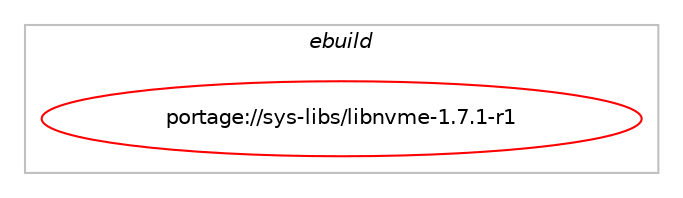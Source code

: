digraph prolog {

# *************
# Graph options
# *************

newrank=true;
concentrate=true;
compound=true;
graph [rankdir=LR,fontname=Helvetica,fontsize=10,ranksep=1.5];#, ranksep=2.5, nodesep=0.2];
edge  [arrowhead=vee];
node  [fontname=Helvetica,fontsize=10];

# **********
# The ebuild
# **********

subgraph cluster_leftcol {
color=gray;
label=<<i>ebuild</i>>;
id [label="portage://sys-libs/libnvme-1.7.1-r1", color=red, width=4, href="../sys-libs/libnvme-1.7.1-r1.svg"];
}

# ****************
# The dependencies
# ****************

subgraph cluster_midcol {
color=gray;
label=<<i>dependencies</i>>;
subgraph cluster_compile {
fillcolor="#eeeeee";
style=filled;
label=<<i>compile</i>>;
# *** BEGIN UNKNOWN DEPENDENCY TYPE (TODO) ***
# id -> equal(use_conditional_group(positive,dbus,portage://sys-libs/libnvme-1.7.1-r1,[package_dependency(portage://sys-libs/libnvme-1.7.1-r1,install,no,sys-apps,dbus,none,[,,],any_same_slot,[])]))
# *** END UNKNOWN DEPENDENCY TYPE (TODO) ***

# *** BEGIN UNKNOWN DEPENDENCY TYPE (TODO) ***
# id -> equal(use_conditional_group(positive,json,portage://sys-libs/libnvme-1.7.1-r1,[package_dependency(portage://sys-libs/libnvme-1.7.1-r1,install,no,dev-libs,json-c,none,[,,],any_same_slot,[])]))
# *** END UNKNOWN DEPENDENCY TYPE (TODO) ***

# *** BEGIN UNKNOWN DEPENDENCY TYPE (TODO) ***
# id -> equal(use_conditional_group(positive,keyutils,portage://sys-libs/libnvme-1.7.1-r1,[package_dependency(portage://sys-libs/libnvme-1.7.1-r1,install,no,sys-apps,keyutils,none,[,,],any_same_slot,[])]))
# *** END UNKNOWN DEPENDENCY TYPE (TODO) ***

# *** BEGIN UNKNOWN DEPENDENCY TYPE (TODO) ***
# id -> equal(use_conditional_group(positive,python,portage://sys-libs/libnvme-1.7.1-r1,[use_conditional_group(positive,python_targets_python3_10,portage://sys-libs/libnvme-1.7.1-r1,[package_dependency(portage://sys-libs/libnvme-1.7.1-r1,install,no,dev-lang,python,none,[,,],[slot(3.10)],[])]),use_conditional_group(positive,python_targets_python3_11,portage://sys-libs/libnvme-1.7.1-r1,[package_dependency(portage://sys-libs/libnvme-1.7.1-r1,install,no,dev-lang,python,none,[,,],[slot(3.11)],[])]),use_conditional_group(positive,python_targets_python3_12,portage://sys-libs/libnvme-1.7.1-r1,[package_dependency(portage://sys-libs/libnvme-1.7.1-r1,install,no,dev-lang,python,none,[,,],[slot(3.12)],[])])]))
# *** END UNKNOWN DEPENDENCY TYPE (TODO) ***

# *** BEGIN UNKNOWN DEPENDENCY TYPE (TODO) ***
# id -> equal(use_conditional_group(positive,ssl,portage://sys-libs/libnvme-1.7.1-r1,[package_dependency(portage://sys-libs/libnvme-1.7.1-r1,install,no,dev-libs,openssl,greaterequal,[1.1,,,1.1],any_same_slot,[])]))
# *** END UNKNOWN DEPENDENCY TYPE (TODO) ***

# *** BEGIN UNKNOWN DEPENDENCY TYPE (TODO) ***
# id -> equal(use_conditional_group(positive,uuid,portage://sys-libs/libnvme-1.7.1-r1,[package_dependency(portage://sys-libs/libnvme-1.7.1-r1,install,no,sys-apps,util-linux,none,[,,],any_same_slot,[])]))
# *** END UNKNOWN DEPENDENCY TYPE (TODO) ***

}
subgraph cluster_compileandrun {
fillcolor="#eeeeee";
style=filled;
label=<<i>compile and run</i>>;
}
subgraph cluster_run {
fillcolor="#eeeeee";
style=filled;
label=<<i>run</i>>;
# *** BEGIN UNKNOWN DEPENDENCY TYPE (TODO) ***
# id -> equal(use_conditional_group(positive,dbus,portage://sys-libs/libnvme-1.7.1-r1,[package_dependency(portage://sys-libs/libnvme-1.7.1-r1,run,no,sys-apps,dbus,none,[,,],any_same_slot,[])]))
# *** END UNKNOWN DEPENDENCY TYPE (TODO) ***

# *** BEGIN UNKNOWN DEPENDENCY TYPE (TODO) ***
# id -> equal(use_conditional_group(positive,json,portage://sys-libs/libnvme-1.7.1-r1,[package_dependency(portage://sys-libs/libnvme-1.7.1-r1,run,no,dev-libs,json-c,none,[,,],any_same_slot,[])]))
# *** END UNKNOWN DEPENDENCY TYPE (TODO) ***

# *** BEGIN UNKNOWN DEPENDENCY TYPE (TODO) ***
# id -> equal(use_conditional_group(positive,keyutils,portage://sys-libs/libnvme-1.7.1-r1,[package_dependency(portage://sys-libs/libnvme-1.7.1-r1,run,no,sys-apps,keyutils,none,[,,],any_same_slot,[])]))
# *** END UNKNOWN DEPENDENCY TYPE (TODO) ***

# *** BEGIN UNKNOWN DEPENDENCY TYPE (TODO) ***
# id -> equal(use_conditional_group(positive,python,portage://sys-libs/libnvme-1.7.1-r1,[use_conditional_group(positive,python_targets_python3_10,portage://sys-libs/libnvme-1.7.1-r1,[package_dependency(portage://sys-libs/libnvme-1.7.1-r1,run,no,dev-lang,python,none,[,,],[slot(3.10)],[])]),use_conditional_group(positive,python_targets_python3_11,portage://sys-libs/libnvme-1.7.1-r1,[package_dependency(portage://sys-libs/libnvme-1.7.1-r1,run,no,dev-lang,python,none,[,,],[slot(3.11)],[])]),use_conditional_group(positive,python_targets_python3_12,portage://sys-libs/libnvme-1.7.1-r1,[package_dependency(portage://sys-libs/libnvme-1.7.1-r1,run,no,dev-lang,python,none,[,,],[slot(3.12)],[])])]))
# *** END UNKNOWN DEPENDENCY TYPE (TODO) ***

# *** BEGIN UNKNOWN DEPENDENCY TYPE (TODO) ***
# id -> equal(use_conditional_group(positive,ssl,portage://sys-libs/libnvme-1.7.1-r1,[package_dependency(portage://sys-libs/libnvme-1.7.1-r1,run,no,dev-libs,openssl,greaterequal,[1.1,,,1.1],any_same_slot,[])]))
# *** END UNKNOWN DEPENDENCY TYPE (TODO) ***

# *** BEGIN UNKNOWN DEPENDENCY TYPE (TODO) ***
# id -> equal(use_conditional_group(positive,uuid,portage://sys-libs/libnvme-1.7.1-r1,[package_dependency(portage://sys-libs/libnvme-1.7.1-r1,run,no,sys-apps,util-linux,none,[,,],any_same_slot,[])]))
# *** END UNKNOWN DEPENDENCY TYPE (TODO) ***

}
}

# **************
# The candidates
# **************

subgraph cluster_choices {
rank=same;
color=gray;
label=<<i>candidates</i>>;

}

}
